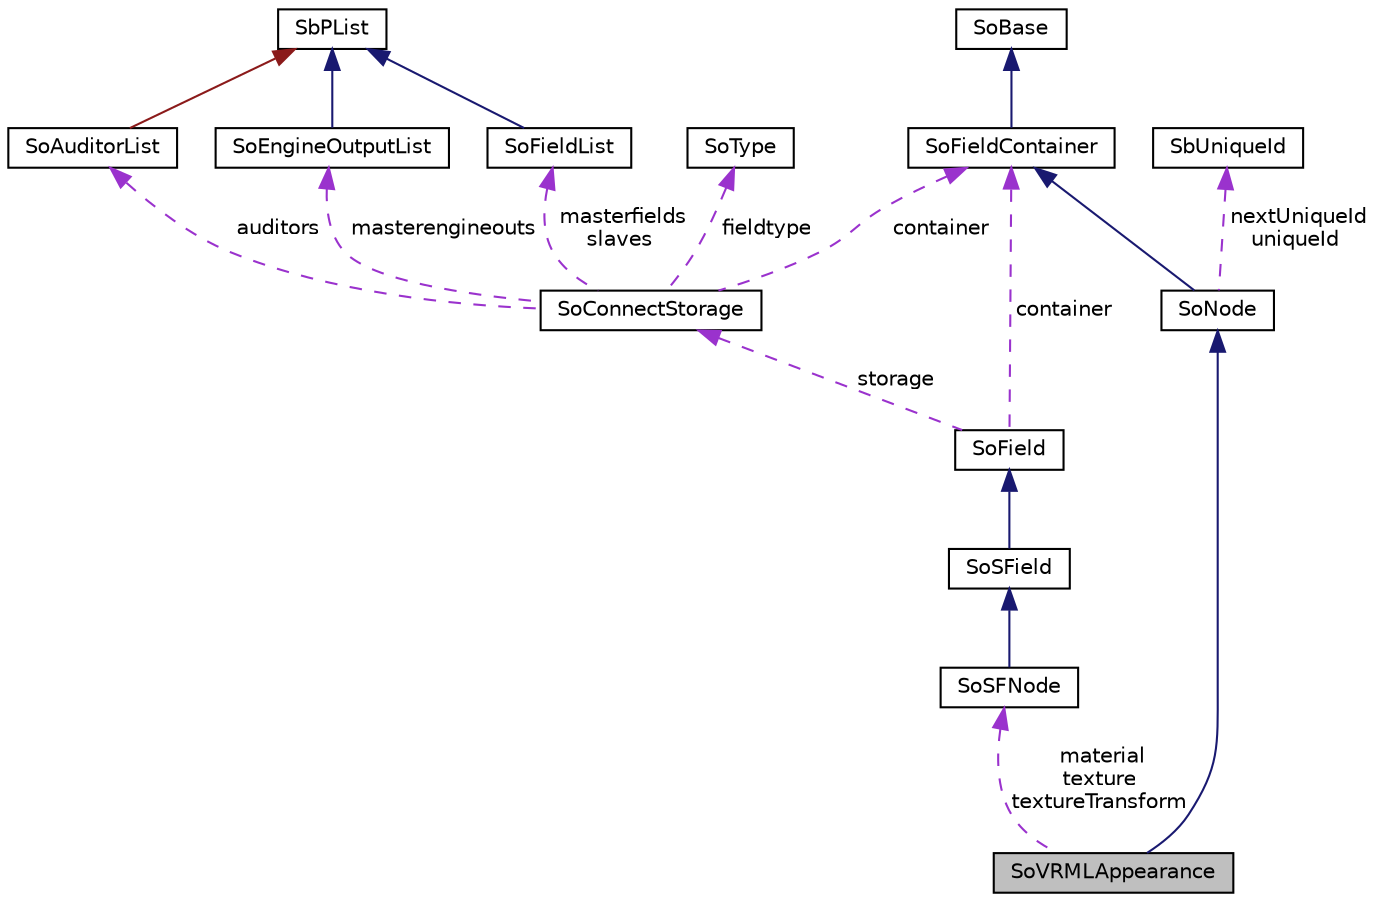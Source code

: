 digraph "SoVRMLAppearance"
{
 // LATEX_PDF_SIZE
  edge [fontname="Helvetica",fontsize="10",labelfontname="Helvetica",labelfontsize="10"];
  node [fontname="Helvetica",fontsize="10",shape=record];
  Node1 [label="SoVRMLAppearance",height=0.2,width=0.4,color="black", fillcolor="grey75", style="filled", fontcolor="black",tooltip=" "];
  Node2 -> Node1 [dir="back",color="midnightblue",fontsize="10",style="solid",fontname="Helvetica"];
  Node2 [label="SoNode",height=0.2,width=0.4,color="black", fillcolor="white", style="filled",URL="$classSoNode.html",tooltip="The SoNode class is the base class for nodes used in scene graphs."];
  Node3 -> Node2 [dir="back",color="midnightblue",fontsize="10",style="solid",fontname="Helvetica"];
  Node3 [label="SoFieldContainer",height=0.2,width=0.4,color="black", fillcolor="white", style="filled",URL="$classSoFieldContainer.html",tooltip="The SoFieldContainer class is a base class for all classes that contain fields."];
  Node4 -> Node3 [dir="back",color="midnightblue",fontsize="10",style="solid",fontname="Helvetica"];
  Node4 [label="SoBase",height=0.2,width=0.4,color="black", fillcolor="white", style="filled",URL="$classSoBase.html",tooltip="The SoBase class is the top-level superclass for a number of class-hierarchies."];
  Node5 -> Node2 [dir="back",color="darkorchid3",fontsize="10",style="dashed",label=" nextUniqueId\nuniqueId" ,fontname="Helvetica"];
  Node5 [label="SbUniqueId",height=0.2,width=0.4,color="black", fillcolor="white", style="filled",URL="$classSbUniqueId.html",tooltip="SbUniqueId is an integer type for node identifiers."];
  Node6 -> Node1 [dir="back",color="darkorchid3",fontsize="10",style="dashed",label=" material\ntexture\ntextureTransform" ,fontname="Helvetica"];
  Node6 [label="SoSFNode",height=0.2,width=0.4,color="black", fillcolor="white", style="filled",URL="$classSoSFNode.html",tooltip="The SoSFNode class is a container for a single node."];
  Node7 -> Node6 [dir="back",color="midnightblue",fontsize="10",style="solid",fontname="Helvetica"];
  Node7 [label="SoSField",height=0.2,width=0.4,color="black", fillcolor="white", style="filled",URL="$classSoSField.html",tooltip="The SoSField class is the base class for fields which contains only a single value."];
  Node8 -> Node7 [dir="back",color="midnightblue",fontsize="10",style="solid",fontname="Helvetica"];
  Node8 [label="SoField",height=0.2,width=0.4,color="black", fillcolor="white", style="filled",URL="$classSoField.html",tooltip="The SoField class is the top-level abstract base class for fields."];
  Node3 -> Node8 [dir="back",color="darkorchid3",fontsize="10",style="dashed",label=" container" ,fontname="Helvetica"];
  Node9 -> Node8 [dir="back",color="darkorchid3",fontsize="10",style="dashed",label=" storage" ,fontname="Helvetica"];
  Node9 [label="SoConnectStorage",height=0.2,width=0.4,color="black", fillcolor="white", style="filled",URL="$classSoConnectStorage.html",tooltip=" "];
  Node10 -> Node9 [dir="back",color="darkorchid3",fontsize="10",style="dashed",label=" masterfields\nslaves" ,fontname="Helvetica"];
  Node10 [label="SoFieldList",height=0.2,width=0.4,color="black", fillcolor="white", style="filled",URL="$classSoFieldList.html",tooltip="The SoFieldList class is a container for pointers to SoField objects."];
  Node11 -> Node10 [dir="back",color="midnightblue",fontsize="10",style="solid",fontname="Helvetica"];
  Node11 [label="SbPList",height=0.2,width=0.4,color="black", fillcolor="white", style="filled",URL="$classSbPList.html",tooltip="The SbPList class is a container class for void pointers."];
  Node12 -> Node9 [dir="back",color="darkorchid3",fontsize="10",style="dashed",label=" auditors" ,fontname="Helvetica"];
  Node12 [label="SoAuditorList",height=0.2,width=0.4,color="black", fillcolor="white", style="filled",URL="$classSoAuditorList.html",tooltip="The SoAuditorList class is used to keep track of auditors for certain object classes."];
  Node11 -> Node12 [dir="back",color="firebrick4",fontsize="10",style="solid",fontname="Helvetica"];
  Node3 -> Node9 [dir="back",color="darkorchid3",fontsize="10",style="dashed",label=" container" ,fontname="Helvetica"];
  Node13 -> Node9 [dir="back",color="darkorchid3",fontsize="10",style="dashed",label=" fieldtype" ,fontname="Helvetica"];
  Node13 [label="SoType",height=0.2,width=0.4,color="black", fillcolor="white", style="filled",URL="$classSoType.html",tooltip="The SoType class is the basis for the runtime type system in Coin."];
  Node14 -> Node9 [dir="back",color="darkorchid3",fontsize="10",style="dashed",label=" masterengineouts" ,fontname="Helvetica"];
  Node14 [label="SoEngineOutputList",height=0.2,width=0.4,color="black", fillcolor="white", style="filled",URL="$classSoEngineOutputList.html",tooltip="The SoEngineOutputList class is a container for SoEngineOutput objects."];
  Node11 -> Node14 [dir="back",color="midnightblue",fontsize="10",style="solid",fontname="Helvetica"];
}
